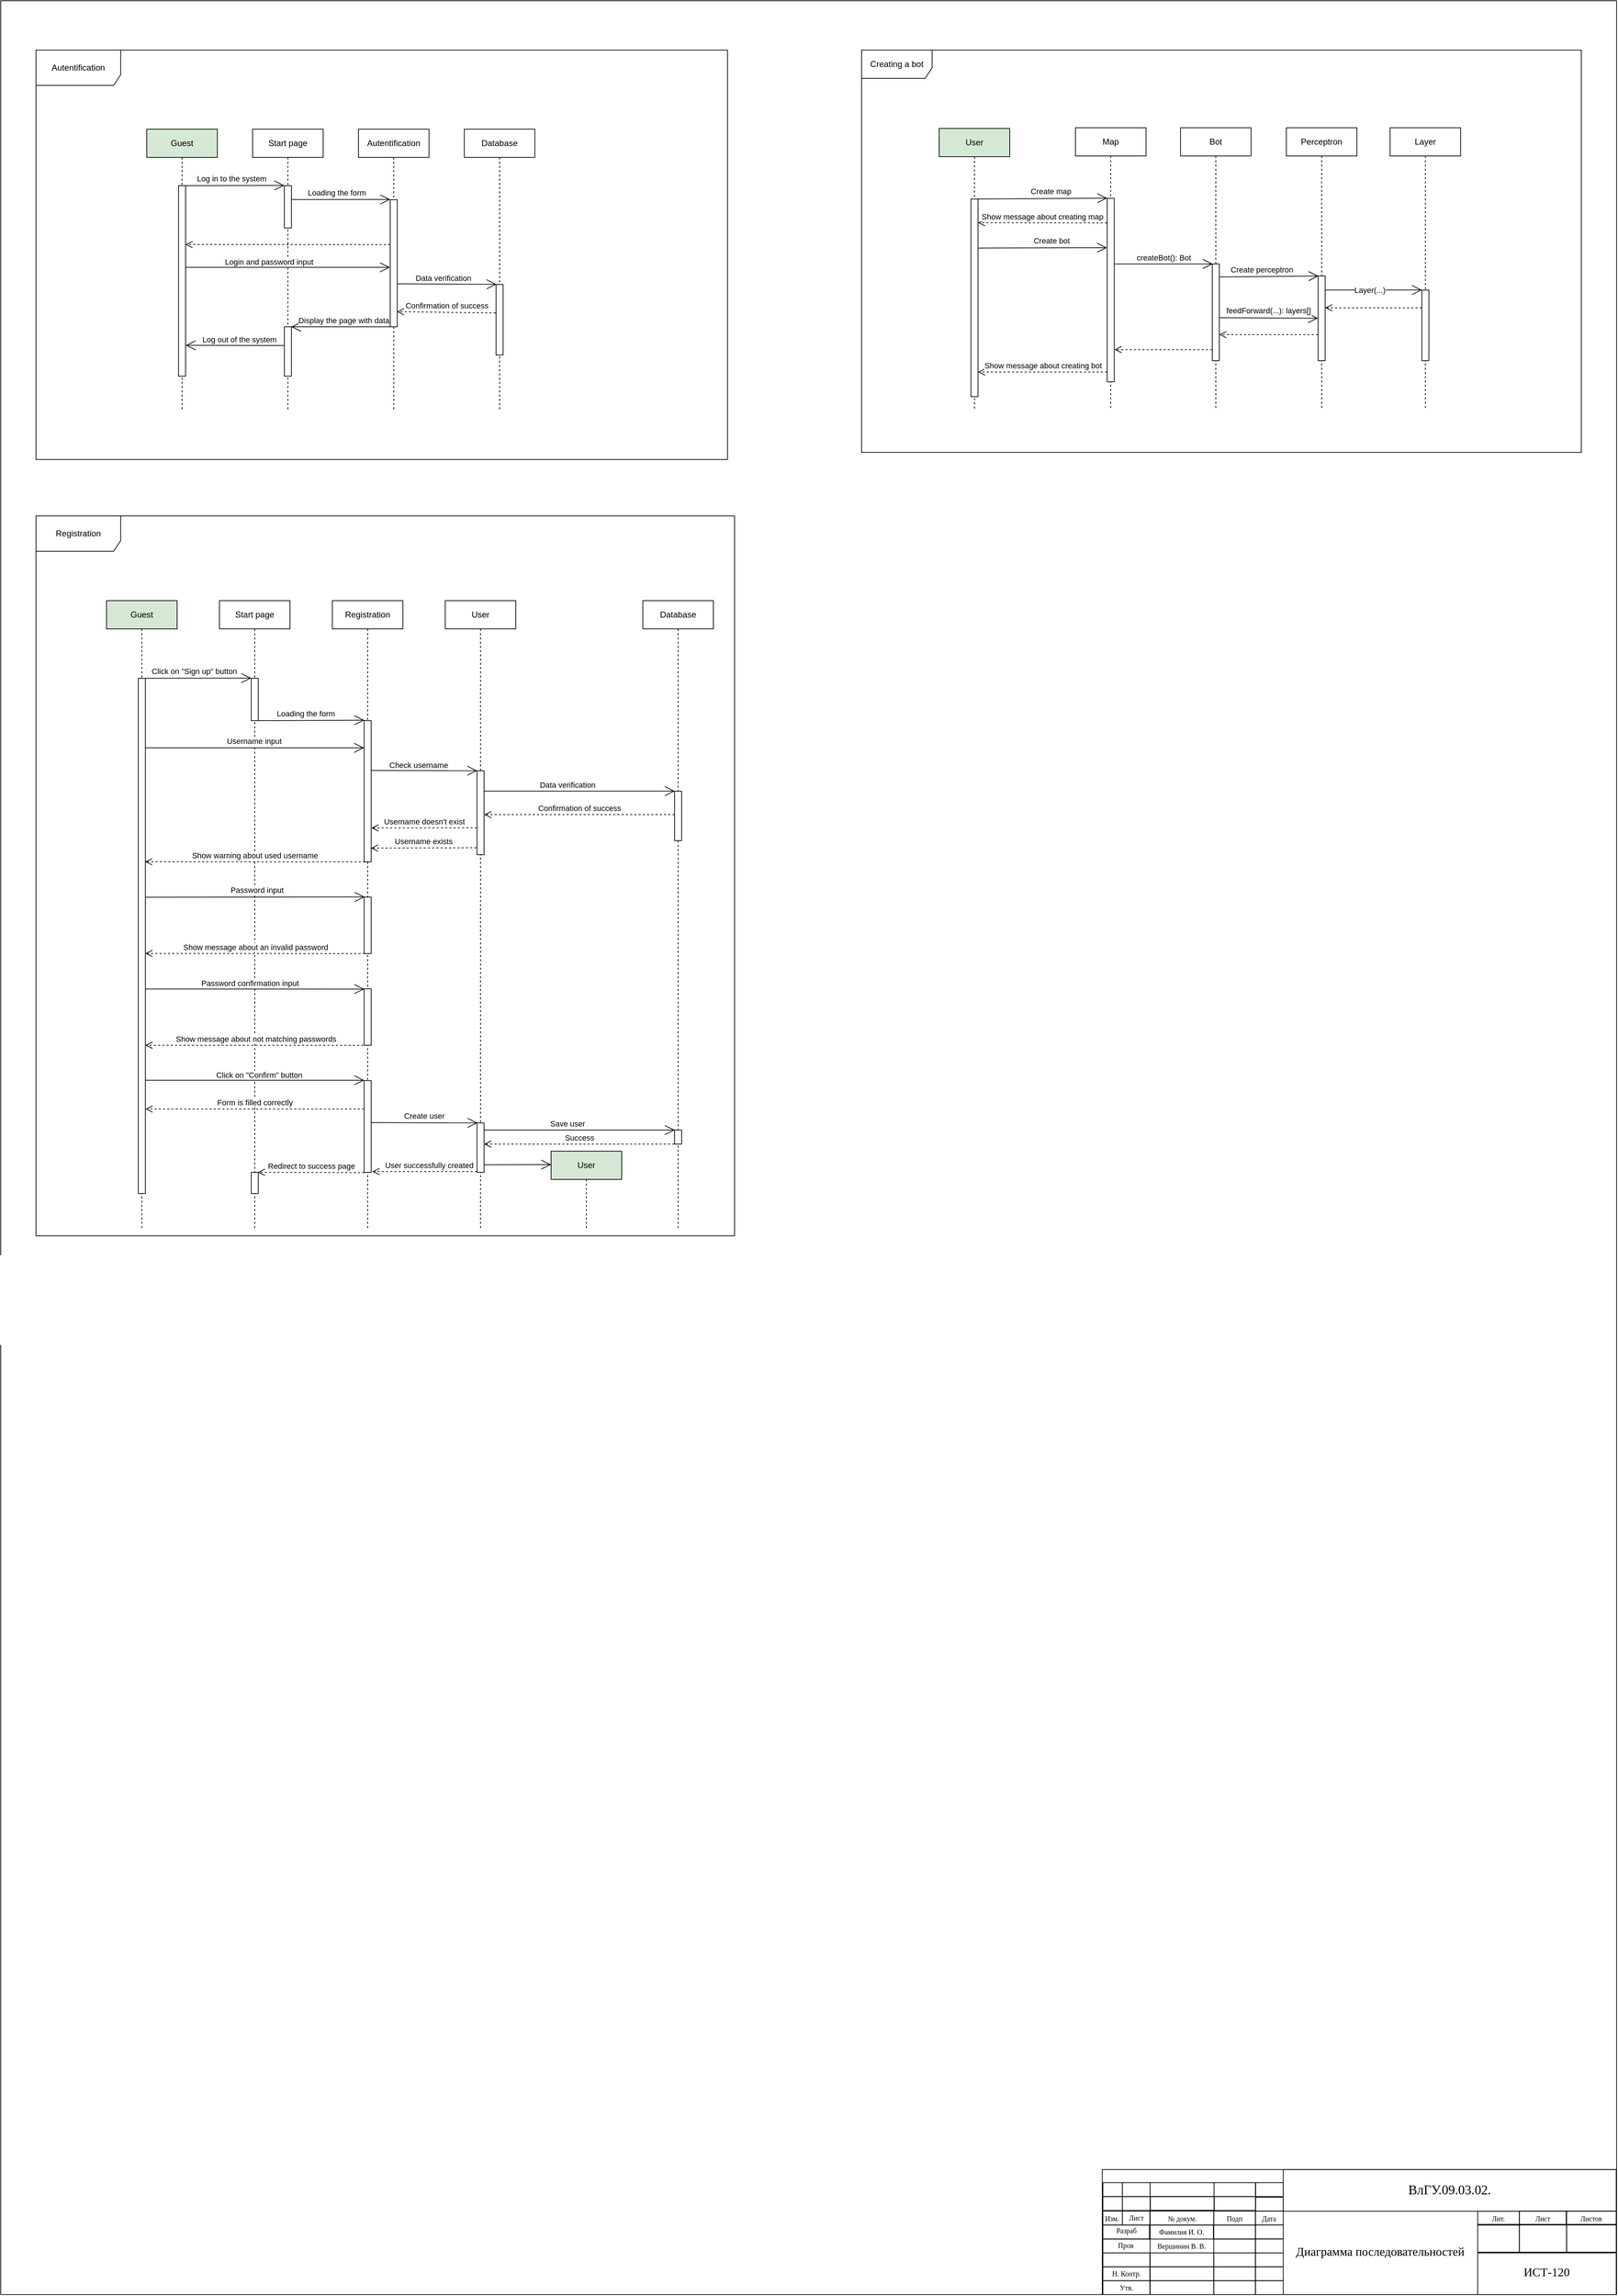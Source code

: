 <mxfile version="20.5.3" type="github">
  <diagram id="C5RBs43oDa-KdzZeNtuy" name="Page-1">
    <mxGraphModel dx="2267" dy="1231" grid="1" gridSize="10" guides="1" tooltips="1" connect="1" arrows="1" fold="1" page="1" pageScale="1" pageWidth="2339" pageHeight="3300" math="0" shadow="0">
      <root>
        <mxCell id="WIyWlLk6GJQsqaUBKTNV-0" />
        <mxCell id="WIyWlLk6GJQsqaUBKTNV-1" parent="WIyWlLk6GJQsqaUBKTNV-0" />
        <mxCell id="TKF7dKA5Q2aCV54tY_aQ-0" value="" style="group;movable=1;resizable=1;rotatable=1;deletable=1;editable=1;connectable=1;" parent="WIyWlLk6GJQsqaUBKTNV-1" vertex="1" connectable="0">
          <mxGeometry x="30" y="20" width="2290.006" height="3250.028" as="geometry" />
        </mxCell>
        <mxCell id="TKF7dKA5Q2aCV54tY_aQ-1" value="" style="rounded=0;whiteSpace=wrap;html=1;fillColor=none;movable=0;resizable=0;rotatable=0;deletable=0;editable=0;connectable=0;" parent="TKF7dKA5Q2aCV54tY_aQ-0" vertex="1">
          <mxGeometry width="2290" height="3250" as="geometry" />
        </mxCell>
        <mxCell id="TKF7dKA5Q2aCV54tY_aQ-2" value="" style="rounded=0;whiteSpace=wrap;html=1;fillColor=none;movable=0;resizable=0;rotatable=0;deletable=0;editable=0;connectable=0;" parent="TKF7dKA5Q2aCV54tY_aQ-0" vertex="1">
          <mxGeometry x="1561.11" y="3072.86" width="728.35" height="177.165" as="geometry" />
        </mxCell>
        <mxCell id="TKF7dKA5Q2aCV54tY_aQ-3" value="" style="rounded=0;whiteSpace=wrap;html=1;fillColor=none;movable=0;resizable=0;rotatable=0;deletable=0;editable=0;connectable=0;" parent="TKF7dKA5Q2aCV54tY_aQ-0" vertex="1">
          <mxGeometry x="1562.01" y="3111.16" width="27.559" height="19.685" as="geometry" />
        </mxCell>
        <mxCell id="TKF7dKA5Q2aCV54tY_aQ-4" value="" style="rounded=0;whiteSpace=wrap;html=1;fillColor=none;movable=0;resizable=0;rotatable=0;deletable=0;editable=0;connectable=0;" parent="TKF7dKA5Q2aCV54tY_aQ-0" vertex="1">
          <mxGeometry x="1562.0" y="3131.67" width="27.559" height="19.685" as="geometry" />
        </mxCell>
        <mxCell id="TKF7dKA5Q2aCV54tY_aQ-5" value="" style="rounded=0;whiteSpace=wrap;html=1;fillColor=none;movable=0;resizable=0;rotatable=0;deletable=0;editable=0;connectable=0;" parent="TKF7dKA5Q2aCV54tY_aQ-0" vertex="1">
          <mxGeometry x="1562.01" y="3091.47" width="27.559" height="19.685" as="geometry" />
        </mxCell>
        <mxCell id="TKF7dKA5Q2aCV54tY_aQ-6" value="" style="rounded=0;whiteSpace=wrap;html=1;fillColor=none;movable=0;resizable=0;rotatable=0;deletable=0;editable=0;connectable=0;" parent="TKF7dKA5Q2aCV54tY_aQ-0" vertex="1">
          <mxGeometry x="1589.57" y="3111.16" width="39.37" height="19.685" as="geometry" />
        </mxCell>
        <mxCell id="TKF7dKA5Q2aCV54tY_aQ-7" value="" style="rounded=0;whiteSpace=wrap;html=1;fillColor=none;movable=0;resizable=0;rotatable=0;deletable=0;editable=0;connectable=0;" parent="TKF7dKA5Q2aCV54tY_aQ-0" vertex="1">
          <mxGeometry x="1589.56" y="3131.67" width="39.37" height="19.685" as="geometry" />
        </mxCell>
        <mxCell id="TKF7dKA5Q2aCV54tY_aQ-8" value="" style="rounded=0;whiteSpace=wrap;html=1;fillColor=none;movable=0;resizable=0;rotatable=0;deletable=0;editable=0;connectable=0;" parent="TKF7dKA5Q2aCV54tY_aQ-0" vertex="1">
          <mxGeometry x="1589.57" y="3091.47" width="39.37" height="19.685" as="geometry" />
        </mxCell>
        <mxCell id="TKF7dKA5Q2aCV54tY_aQ-9" value="" style="rounded=0;whiteSpace=wrap;html=1;fillColor=none;movable=0;resizable=0;rotatable=0;deletable=0;editable=0;connectable=0;" parent="TKF7dKA5Q2aCV54tY_aQ-0" vertex="1">
          <mxGeometry x="1628.94" y="3111.16" width="90.551" height="19.685" as="geometry" />
        </mxCell>
        <mxCell id="TKF7dKA5Q2aCV54tY_aQ-10" value="" style="rounded=0;whiteSpace=wrap;html=1;fillColor=none;movable=0;resizable=0;rotatable=0;deletable=0;editable=0;connectable=0;" parent="TKF7dKA5Q2aCV54tY_aQ-0" vertex="1">
          <mxGeometry x="1629.28" y="3110.94" width="90.551" height="19.685" as="geometry" />
        </mxCell>
        <mxCell id="TKF7dKA5Q2aCV54tY_aQ-11" value="" style="rounded=0;whiteSpace=wrap;html=1;fillColor=none;movable=0;resizable=0;rotatable=0;deletable=0;editable=0;connectable=0;" parent="TKF7dKA5Q2aCV54tY_aQ-0" vertex="1">
          <mxGeometry x="1628.94" y="3091.47" width="90.551" height="19.685" as="geometry" />
        </mxCell>
        <mxCell id="TKF7dKA5Q2aCV54tY_aQ-12" value="" style="rounded=0;whiteSpace=wrap;html=1;fillColor=none;movable=0;resizable=0;rotatable=0;deletable=0;editable=0;connectable=0;" parent="TKF7dKA5Q2aCV54tY_aQ-0" vertex="1">
          <mxGeometry x="1719.49" y="3111.16" width="59.055" height="19.685" as="geometry" />
        </mxCell>
        <mxCell id="TKF7dKA5Q2aCV54tY_aQ-13" value="" style="rounded=0;whiteSpace=wrap;html=1;fillColor=none;movable=0;resizable=0;rotatable=0;deletable=0;editable=0;connectable=0;" parent="TKF7dKA5Q2aCV54tY_aQ-0" vertex="1">
          <mxGeometry x="1719.14" y="3131.67" width="59.055" height="19.685" as="geometry" />
        </mxCell>
        <mxCell id="TKF7dKA5Q2aCV54tY_aQ-14" value="" style="rounded=0;whiteSpace=wrap;html=1;fillColor=none;movable=0;resizable=0;rotatable=0;deletable=0;editable=0;connectable=0;" parent="TKF7dKA5Q2aCV54tY_aQ-0" vertex="1">
          <mxGeometry x="1719.49" y="3091.47" width="59.055" height="19.685" as="geometry" />
        </mxCell>
        <mxCell id="TKF7dKA5Q2aCV54tY_aQ-15" value="" style="rounded=0;whiteSpace=wrap;html=1;fillColor=none;movable=0;resizable=0;rotatable=0;deletable=0;editable=0;connectable=0;" parent="TKF7dKA5Q2aCV54tY_aQ-0" vertex="1">
          <mxGeometry x="1778.21" y="3112" width="39.37" height="19.685" as="geometry" />
        </mxCell>
        <mxCell id="TKF7dKA5Q2aCV54tY_aQ-16" value="" style="rounded=0;whiteSpace=wrap;html=1;fillColor=none;movable=0;resizable=0;rotatable=0;deletable=0;editable=0;connectable=0;" parent="TKF7dKA5Q2aCV54tY_aQ-0" vertex="1">
          <mxGeometry x="1778.2" y="3131.67" width="39.37" height="19.685" as="geometry" />
        </mxCell>
        <mxCell id="TKF7dKA5Q2aCV54tY_aQ-17" value="" style="rounded=0;whiteSpace=wrap;html=1;fillColor=none;movable=0;resizable=0;rotatable=0;deletable=0;editable=0;connectable=0;" parent="TKF7dKA5Q2aCV54tY_aQ-0" vertex="1">
          <mxGeometry x="1778.19" y="3091.47" width="39.37" height="19.685" as="geometry" />
        </mxCell>
        <mxCell id="TKF7dKA5Q2aCV54tY_aQ-18" value="" style="rounded=0;whiteSpace=wrap;html=1;fillColor=none;movable=0;resizable=0;rotatable=0;deletable=0;editable=0;connectable=0;" parent="TKF7dKA5Q2aCV54tY_aQ-0" vertex="1">
          <mxGeometry x="1817.56" y="3072.86" width="472.43" height="59.055" as="geometry" />
        </mxCell>
        <mxCell id="TKF7dKA5Q2aCV54tY_aQ-19" value="Изм." style="text;html=1;strokeColor=none;fillColor=none;align=center;verticalAlign=middle;whiteSpace=wrap;rounded=0;fontFamily=Times New Roman;fontSize=10;movable=0;resizable=0;rotatable=0;deletable=0;editable=0;connectable=0;" parent="TKF7dKA5Q2aCV54tY_aQ-0" vertex="1">
          <mxGeometry x="1561.11" y="3131.66" width="27.559" height="19.685" as="geometry" />
        </mxCell>
        <mxCell id="TKF7dKA5Q2aCV54tY_aQ-20" value="Лист" style="text;html=1;strokeColor=none;fillColor=none;align=center;verticalAlign=middle;whiteSpace=wrap;rounded=0;fontFamily=Times New Roman;fontSize=10;movable=0;resizable=0;rotatable=0;deletable=0;editable=0;connectable=0;" parent="TKF7dKA5Q2aCV54tY_aQ-0" vertex="1">
          <mxGeometry x="1589.91" y="3130.85" width="39.37" height="19.685" as="geometry" />
        </mxCell>
        <mxCell id="TKF7dKA5Q2aCV54tY_aQ-21" value="№ докум." style="text;html=1;strokeColor=none;fillColor=none;align=center;verticalAlign=middle;whiteSpace=wrap;rounded=0;fontFamily=Times New Roman;fontSize=10;movable=0;resizable=0;rotatable=0;deletable=0;editable=0;connectable=0;" parent="TKF7dKA5Q2aCV54tY_aQ-0" vertex="1">
          <mxGeometry x="1629.28" y="3131.66" width="90.551" height="19.68" as="geometry" />
        </mxCell>
        <mxCell id="TKF7dKA5Q2aCV54tY_aQ-22" value="Подп" style="text;html=1;strokeColor=none;fillColor=none;align=center;verticalAlign=middle;whiteSpace=wrap;rounded=0;fontFamily=Times New Roman;fontSize=10;movable=0;resizable=0;rotatable=0;deletable=0;editable=0;connectable=0;" parent="TKF7dKA5Q2aCV54tY_aQ-0" vertex="1">
          <mxGeometry x="1718.59" y="3131.93" width="59.055" height="19.68" as="geometry" />
        </mxCell>
        <mxCell id="TKF7dKA5Q2aCV54tY_aQ-23" value="Дата" style="text;html=1;strokeColor=none;fillColor=none;align=center;verticalAlign=middle;whiteSpace=wrap;rounded=0;fontFamily=Times New Roman;fontSize=10;movable=0;resizable=0;rotatable=0;deletable=0;editable=0;connectable=0;" parent="TKF7dKA5Q2aCV54tY_aQ-0" vertex="1">
          <mxGeometry x="1778.19" y="3131.93" width="39.37" height="19.685" as="geometry" />
        </mxCell>
        <mxCell id="TKF7dKA5Q2aCV54tY_aQ-24" value="" style="rounded=0;whiteSpace=wrap;html=1;fillColor=none;movable=0;resizable=0;rotatable=0;deletable=0;editable=0;connectable=0;" parent="TKF7dKA5Q2aCV54tY_aQ-0" vertex="1">
          <mxGeometry x="1562" y="3151.6" width="66.929" height="19.68" as="geometry" />
        </mxCell>
        <mxCell id="TKF7dKA5Q2aCV54tY_aQ-25" value="" style="rounded=0;whiteSpace=wrap;html=1;fillColor=none;movable=0;resizable=0;rotatable=0;deletable=0;editable=0;connectable=0;" parent="TKF7dKA5Q2aCV54tY_aQ-0" vertex="1">
          <mxGeometry x="1562" y="3171.28" width="66.929" height="19.68" as="geometry" />
        </mxCell>
        <mxCell id="TKF7dKA5Q2aCV54tY_aQ-26" value="" style="rounded=0;whiteSpace=wrap;html=1;fillColor=none;movable=0;resizable=0;rotatable=0;deletable=0;editable=0;connectable=0;" parent="TKF7dKA5Q2aCV54tY_aQ-0" vertex="1">
          <mxGeometry x="1562" y="3190.96" width="66.929" height="19.68" as="geometry" />
        </mxCell>
        <mxCell id="TKF7dKA5Q2aCV54tY_aQ-27" value="" style="rounded=0;whiteSpace=wrap;html=1;fillColor=none;movable=0;resizable=0;rotatable=0;deletable=0;editable=0;connectable=0;" parent="TKF7dKA5Q2aCV54tY_aQ-0" vertex="1">
          <mxGeometry x="1562" y="3210.64" width="66.929" height="19.68" as="geometry" />
        </mxCell>
        <mxCell id="TKF7dKA5Q2aCV54tY_aQ-28" value="" style="rounded=0;whiteSpace=wrap;html=1;fillColor=none;movable=0;resizable=0;rotatable=0;deletable=0;editable=0;connectable=0;" parent="TKF7dKA5Q2aCV54tY_aQ-0" vertex="1">
          <mxGeometry x="1562" y="3230.32" width="66.929" height="19.68" as="geometry" />
        </mxCell>
        <mxCell id="TKF7dKA5Q2aCV54tY_aQ-29" value="" style="rounded=0;whiteSpace=wrap;html=1;fillColor=none;movable=0;resizable=0;rotatable=0;deletable=0;editable=0;connectable=0;" parent="TKF7dKA5Q2aCV54tY_aQ-0" vertex="1">
          <mxGeometry x="1628.6" y="3131.67" width="90.551" height="19.68" as="geometry" />
        </mxCell>
        <mxCell id="TKF7dKA5Q2aCV54tY_aQ-30" value="" style="rounded=0;whiteSpace=wrap;html=1;fillColor=none;movable=0;resizable=0;rotatable=0;deletable=0;editable=0;connectable=0;" parent="TKF7dKA5Q2aCV54tY_aQ-0" vertex="1">
          <mxGeometry x="1628.59" y="3190.96" width="90.551" height="19.68" as="geometry" />
        </mxCell>
        <mxCell id="TKF7dKA5Q2aCV54tY_aQ-31" value="" style="rounded=0;whiteSpace=wrap;html=1;fillColor=none;movable=0;resizable=0;rotatable=0;deletable=0;editable=0;connectable=0;" parent="TKF7dKA5Q2aCV54tY_aQ-0" vertex="1">
          <mxGeometry x="1628.59" y="3210.64" width="90.551" height="19.68" as="geometry" />
        </mxCell>
        <mxCell id="TKF7dKA5Q2aCV54tY_aQ-32" value="" style="rounded=0;whiteSpace=wrap;html=1;fillColor=none;movable=0;resizable=0;rotatable=0;deletable=0;editable=0;connectable=0;" parent="TKF7dKA5Q2aCV54tY_aQ-0" vertex="1">
          <mxGeometry x="1628.59" y="3230.32" width="90.551" height="19.68" as="geometry" />
        </mxCell>
        <mxCell id="TKF7dKA5Q2aCV54tY_aQ-33" value="" style="rounded=0;whiteSpace=wrap;html=1;fillColor=none;movable=0;resizable=0;rotatable=0;deletable=0;editable=0;connectable=0;" parent="TKF7dKA5Q2aCV54tY_aQ-0" vertex="1">
          <mxGeometry x="1719.15" y="3151.61" width="59.055" height="19.68" as="geometry" />
        </mxCell>
        <mxCell id="TKF7dKA5Q2aCV54tY_aQ-34" value="" style="rounded=0;whiteSpace=wrap;html=1;fillColor=none;movable=0;resizable=0;rotatable=0;deletable=0;editable=0;connectable=0;" parent="TKF7dKA5Q2aCV54tY_aQ-0" vertex="1">
          <mxGeometry x="1719.14" y="3171.28" width="59.055" height="19.68" as="geometry" />
        </mxCell>
        <mxCell id="TKF7dKA5Q2aCV54tY_aQ-35" value="" style="rounded=0;whiteSpace=wrap;html=1;fillColor=none;movable=0;resizable=0;rotatable=0;deletable=0;editable=0;connectable=0;" parent="TKF7dKA5Q2aCV54tY_aQ-0" vertex="1">
          <mxGeometry x="1719.14" y="3190.96" width="59.055" height="19.68" as="geometry" />
        </mxCell>
        <mxCell id="TKF7dKA5Q2aCV54tY_aQ-36" value="" style="rounded=0;whiteSpace=wrap;html=1;fillColor=none;movable=0;resizable=0;rotatable=0;deletable=0;editable=0;connectable=0;" parent="TKF7dKA5Q2aCV54tY_aQ-0" vertex="1">
          <mxGeometry x="1719.14" y="3210.64" width="59.055" height="19.68" as="geometry" />
        </mxCell>
        <mxCell id="TKF7dKA5Q2aCV54tY_aQ-37" value="" style="rounded=0;whiteSpace=wrap;html=1;fillColor=none;movable=0;resizable=0;rotatable=0;deletable=0;editable=0;connectable=0;" parent="TKF7dKA5Q2aCV54tY_aQ-0" vertex="1">
          <mxGeometry x="1719.14" y="3230.32" width="59.055" height="19.68" as="geometry" />
        </mxCell>
        <mxCell id="TKF7dKA5Q2aCV54tY_aQ-38" value="" style="rounded=0;whiteSpace=wrap;html=1;fillColor=none;movable=0;resizable=0;rotatable=0;deletable=0;editable=0;connectable=0;" parent="TKF7dKA5Q2aCV54tY_aQ-0" vertex="1">
          <mxGeometry x="1778.19" y="3151.35" width="39.37" height="19.68" as="geometry" />
        </mxCell>
        <mxCell id="TKF7dKA5Q2aCV54tY_aQ-39" value="" style="rounded=0;whiteSpace=wrap;html=1;fillColor=none;movable=0;resizable=0;rotatable=0;deletable=0;editable=0;connectable=0;" parent="TKF7dKA5Q2aCV54tY_aQ-0" vertex="1">
          <mxGeometry x="1778.2" y="3171.28" width="39.37" height="19.68" as="geometry" />
        </mxCell>
        <mxCell id="TKF7dKA5Q2aCV54tY_aQ-40" value="" style="rounded=0;whiteSpace=wrap;html=1;fillColor=none;movable=0;resizable=0;rotatable=0;deletable=0;editable=0;connectable=0;" parent="TKF7dKA5Q2aCV54tY_aQ-0" vertex="1">
          <mxGeometry x="1778.2" y="3190.96" width="39.37" height="19.68" as="geometry" />
        </mxCell>
        <mxCell id="TKF7dKA5Q2aCV54tY_aQ-41" value="" style="rounded=0;whiteSpace=wrap;html=1;fillColor=none;movable=0;resizable=0;rotatable=0;deletable=0;editable=0;connectable=0;" parent="TKF7dKA5Q2aCV54tY_aQ-0" vertex="1">
          <mxGeometry x="1778.2" y="3210.64" width="39.37" height="19.68" as="geometry" />
        </mxCell>
        <mxCell id="TKF7dKA5Q2aCV54tY_aQ-42" value="" style="rounded=0;whiteSpace=wrap;html=1;fillColor=none;movable=0;resizable=0;rotatable=0;deletable=0;editable=0;connectable=0;" parent="TKF7dKA5Q2aCV54tY_aQ-0" vertex="1">
          <mxGeometry x="1778.2" y="3230.32" width="39.37" height="19.68" as="geometry" />
        </mxCell>
        <mxCell id="TKF7dKA5Q2aCV54tY_aQ-43" value="" style="rounded=0;whiteSpace=wrap;html=1;fontFamily=Times New Roman;fontSize=10;fillColor=none;movable=0;resizable=0;rotatable=0;deletable=0;editable=0;connectable=0;" parent="TKF7dKA5Q2aCV54tY_aQ-0" vertex="1">
          <mxGeometry x="2218.59" y="3131.68" width="70.866" height="19.685" as="geometry" />
        </mxCell>
        <mxCell id="TKF7dKA5Q2aCV54tY_aQ-44" value="" style="rounded=0;whiteSpace=wrap;html=1;fontFamily=Times New Roman;fontSize=10;fillColor=none;movable=0;resizable=0;rotatable=0;deletable=0;editable=0;connectable=0;" parent="TKF7dKA5Q2aCV54tY_aQ-0" vertex="1">
          <mxGeometry x="2219.14" y="3150.53" width="70.866" height="39.37" as="geometry" />
        </mxCell>
        <mxCell id="TKF7dKA5Q2aCV54tY_aQ-45" value="" style="rounded=0;whiteSpace=wrap;html=1;fontFamily=Times New Roman;fontSize=10;fillColor=none;movable=0;resizable=0;rotatable=0;deletable=0;editable=0;connectable=0;" parent="TKF7dKA5Q2aCV54tY_aQ-0" vertex="1">
          <mxGeometry x="2152.23" y="3131.68" width="66.929" height="19.685" as="geometry" />
        </mxCell>
        <mxCell id="TKF7dKA5Q2aCV54tY_aQ-46" value="" style="rounded=0;whiteSpace=wrap;html=1;fontFamily=Times New Roman;fontSize=10;fillColor=none;movable=0;resizable=0;rotatable=0;deletable=0;editable=0;connectable=0;" parent="TKF7dKA5Q2aCV54tY_aQ-0" vertex="1">
          <mxGeometry x="2152.21" y="3150.53" width="66.929" height="39.37" as="geometry" />
        </mxCell>
        <mxCell id="TKF7dKA5Q2aCV54tY_aQ-47" value="" style="rounded=0;whiteSpace=wrap;html=1;fontFamily=Times New Roman;fontSize=10;fillColor=none;movable=0;resizable=0;rotatable=0;deletable=0;editable=0;connectable=0;" parent="TKF7dKA5Q2aCV54tY_aQ-0" vertex="1">
          <mxGeometry x="2093.18" y="3131.92" width="59.055" height="19.685" as="geometry" />
        </mxCell>
        <mxCell id="TKF7dKA5Q2aCV54tY_aQ-48" value="" style="rounded=0;whiteSpace=wrap;html=1;fontFamily=Times New Roman;fontSize=10;fillColor=none;movable=0;resizable=0;rotatable=0;deletable=0;editable=0;connectable=0;" parent="TKF7dKA5Q2aCV54tY_aQ-0" vertex="1">
          <mxGeometry x="2093.16" y="3150.53" width="59.05" height="39.37" as="geometry" />
        </mxCell>
        <mxCell id="TKF7dKA5Q2aCV54tY_aQ-49" value="" style="rounded=0;whiteSpace=wrap;html=1;fontFamily=Times New Roman;fontSize=10;fillColor=none;movable=0;resizable=0;rotatable=0;deletable=0;editable=0;connectable=0;" parent="TKF7dKA5Q2aCV54tY_aQ-0" vertex="1">
          <mxGeometry x="2093.14" y="3190.97" width="196.85" height="59.055" as="geometry" />
        </mxCell>
        <mxCell id="TKF7dKA5Q2aCV54tY_aQ-50" value="Разраб" style="text;html=1;strokeColor=none;fillColor=none;align=center;verticalAlign=middle;whiteSpace=wrap;rounded=0;fontFamily=Times New Roman;fontSize=10;movable=0;resizable=0;rotatable=0;deletable=0;editable=0;connectable=0;" parent="TKF7dKA5Q2aCV54tY_aQ-0" vertex="1">
          <mxGeometry x="1562.35" y="3149.47" width="66.929" height="19.68" as="geometry" />
        </mxCell>
        <mxCell id="TKF7dKA5Q2aCV54tY_aQ-51" value="Пров" style="text;html=1;strokeColor=none;fillColor=none;align=center;verticalAlign=middle;whiteSpace=wrap;rounded=0;fontFamily=Times New Roman;fontSize=10;movable=0;resizable=0;rotatable=0;deletable=0;editable=0;connectable=0;" parent="TKF7dKA5Q2aCV54tY_aQ-0" vertex="1">
          <mxGeometry x="1561.107" y="3170.217" width="66.929" height="19.68" as="geometry" />
        </mxCell>
        <mxCell id="TKF7dKA5Q2aCV54tY_aQ-52" value="Н. Контр." style="text;html=1;strokeColor=none;fillColor=none;align=center;verticalAlign=middle;whiteSpace=wrap;rounded=0;fontFamily=Times New Roman;fontSize=10;movable=0;resizable=0;rotatable=0;deletable=0;editable=0;connectable=0;" parent="TKF7dKA5Q2aCV54tY_aQ-0" vertex="1">
          <mxGeometry x="1562.001" y="3210.641" width="66.929" height="19.68" as="geometry" />
        </mxCell>
        <mxCell id="TKF7dKA5Q2aCV54tY_aQ-53" value="Утв." style="text;html=1;strokeColor=none;fillColor=none;align=center;verticalAlign=middle;whiteSpace=wrap;rounded=0;fontFamily=Times New Roman;fontSize=10;movable=0;resizable=0;rotatable=0;deletable=0;editable=0;connectable=0;" parent="TKF7dKA5Q2aCV54tY_aQ-0" vertex="1">
          <mxGeometry x="1562.008" y="3230.348" width="66.929" height="19.68" as="geometry" />
        </mxCell>
        <mxCell id="TKF7dKA5Q2aCV54tY_aQ-54" value="Лит." style="text;html=1;strokeColor=none;fillColor=none;align=center;verticalAlign=middle;whiteSpace=wrap;rounded=0;fontFamily=Times New Roman;fontSize=10;movable=0;resizable=0;rotatable=0;deletable=0;editable=0;connectable=0;" parent="TKF7dKA5Q2aCV54tY_aQ-0" vertex="1">
          <mxGeometry x="2093.18" y="3131.93" width="59.055" height="19.68" as="geometry" />
        </mxCell>
        <mxCell id="TKF7dKA5Q2aCV54tY_aQ-55" value="Лист" style="text;html=1;strokeColor=none;fillColor=none;align=center;verticalAlign=middle;whiteSpace=wrap;rounded=0;fontFamily=Times New Roman;fontSize=10;movable=0;resizable=0;rotatable=0;deletable=0;editable=0;connectable=0;" parent="TKF7dKA5Q2aCV54tY_aQ-0" vertex="1">
          <mxGeometry x="2152.232" y="3131.682" width="66.929" height="19.68" as="geometry" />
        </mxCell>
        <mxCell id="TKF7dKA5Q2aCV54tY_aQ-56" value="Листов" style="text;html=1;strokeColor=none;fillColor=none;align=center;verticalAlign=middle;whiteSpace=wrap;rounded=0;fontFamily=Times New Roman;fontSize=10;movable=0;resizable=0;rotatable=0;deletable=0;editable=0;connectable=0;" parent="TKF7dKA5Q2aCV54tY_aQ-0" vertex="1">
          <mxGeometry x="2219.16" y="3131.68" width="69.75" height="19.68" as="geometry" />
        </mxCell>
        <mxCell id="TKF7dKA5Q2aCV54tY_aQ-57" value="" style="rounded=0;whiteSpace=wrap;html=1;fillColor=none;movable=0;resizable=0;rotatable=0;deletable=0;editable=0;connectable=0;" parent="TKF7dKA5Q2aCV54tY_aQ-0" vertex="1">
          <mxGeometry x="1628.04" y="3151.61" width="90.551" height="19.685" as="geometry" />
        </mxCell>
        <mxCell id="TKF7dKA5Q2aCV54tY_aQ-58" value="Вершинин В. В." style="text;html=1;strokeColor=none;fillColor=none;align=center;verticalAlign=middle;whiteSpace=wrap;rounded=0;fontFamily=Times New Roman;fontSize=10;movable=0;resizable=0;rotatable=0;deletable=0;editable=0;connectable=0;" parent="TKF7dKA5Q2aCV54tY_aQ-0" vertex="1">
          <mxGeometry x="1629.28" y="3171.03" width="88.74" height="19.68" as="geometry" />
        </mxCell>
        <mxCell id="TKF7dKA5Q2aCV54tY_aQ-59" value="Фамилия И. О." style="text;html=1;strokeColor=none;fillColor=none;align=center;verticalAlign=middle;whiteSpace=wrap;rounded=0;fontFamily=Times New Roman;fontSize=10;movable=0;resizable=0;rotatable=0;deletable=0;editable=0;connectable=0;" parent="TKF7dKA5Q2aCV54tY_aQ-0" vertex="1">
          <mxGeometry x="1628.597" y="3151.337" width="88.74" height="19.68" as="geometry" />
        </mxCell>
        <mxCell id="TKF7dKA5Q2aCV54tY_aQ-60" value="&lt;span style=&quot;font-size: 14.0pt ; line-height: 150% ; font-family: &amp;quot;times new roman&amp;quot; , serif&quot;&gt;ВлГУ.09.03.02.&lt;/span&gt;" style="text;html=1;strokeColor=none;fillColor=none;align=center;verticalAlign=middle;whiteSpace=wrap;rounded=0;fontFamily=Times New Roman;fontSize=10;movable=0;resizable=0;rotatable=0;deletable=0;editable=0;connectable=0;" parent="TKF7dKA5Q2aCV54tY_aQ-0" vertex="1">
          <mxGeometry x="1817.56" y="3072.86" width="471.33" height="56.74" as="geometry" />
        </mxCell>
        <mxCell id="TKF7dKA5Q2aCV54tY_aQ-61" value="&lt;font style=&quot;font-size: 17px;&quot;&gt;ИСТ-120&lt;/font&gt;" style="text;html=1;strokeColor=none;fillColor=none;align=center;verticalAlign=middle;whiteSpace=wrap;rounded=0;fontFamily=Times New Roman;fontSize=10;movable=0;resizable=0;rotatable=0;deletable=0;editable=0;connectable=0;" parent="TKF7dKA5Q2aCV54tY_aQ-0" vertex="1">
          <mxGeometry x="2093.18" y="3189.9" width="195.71" height="57.81" as="geometry" />
        </mxCell>
        <mxCell id="TKF7dKA5Q2aCV54tY_aQ-62" value="&lt;font style=&quot;font-size: 17px&quot;&gt;Диаграмма последовательностей&lt;br&gt;&lt;/font&gt;" style="text;html=1;strokeColor=none;fillColor=none;align=center;verticalAlign=middle;whiteSpace=wrap;rounded=0;fontFamily=Times New Roman;fontSize=10;movable=0;resizable=0;rotatable=0;deletable=0;editable=0;connectable=0;" parent="TKF7dKA5Q2aCV54tY_aQ-0" vertex="1">
          <mxGeometry x="1817.58" y="3131.93" width="274.46" height="116.09" as="geometry" />
        </mxCell>
        <mxCell id="MY5WHlQzB3We_lp6xytC-0" value="Creating a bot" style="shape=umlFrame;whiteSpace=wrap;html=1;strokeColor=#000000;movable=1;resizable=1;rotatable=1;deletable=1;editable=1;connectable=1;width=100;height=40;" parent="TKF7dKA5Q2aCV54tY_aQ-0" vertex="1">
          <mxGeometry x="1220" y="70" width="1020" height="570" as="geometry" />
        </mxCell>
        <mxCell id="MY5WHlQzB3We_lp6xytC-1" value="User" style="shape=umlLifeline;perimeter=lifelinePerimeter;whiteSpace=wrap;html=1;container=1;collapsible=0;recursiveResize=0;outlineConnect=0;fillColor=#d5e8d4;strokeColor=#000000;" parent="TKF7dKA5Q2aCV54tY_aQ-0" vertex="1">
          <mxGeometry x="1330" y="181" width="100" height="400" as="geometry" />
        </mxCell>
        <mxCell id="MY5WHlQzB3We_lp6xytC-2" value="" style="html=1;points=[];perimeter=orthogonalPerimeter;strokeColor=#000000;" parent="MY5WHlQzB3We_lp6xytC-1" vertex="1">
          <mxGeometry x="45" y="100" width="10" height="280" as="geometry" />
        </mxCell>
        <mxCell id="MY5WHlQzB3We_lp6xytC-24" value="Bot" style="shape=umlLifeline;perimeter=lifelinePerimeter;whiteSpace=wrap;html=1;container=1;collapsible=0;recursiveResize=0;outlineConnect=0;strokeColor=#000000;" parent="TKF7dKA5Q2aCV54tY_aQ-0" vertex="1">
          <mxGeometry x="1672" y="180" width="100" height="400" as="geometry" />
        </mxCell>
        <mxCell id="MY5WHlQzB3We_lp6xytC-27" value="" style="html=1;points=[];perimeter=orthogonalPerimeter;" parent="MY5WHlQzB3We_lp6xytC-24" vertex="1">
          <mxGeometry x="45" y="193" width="10" height="137" as="geometry" />
        </mxCell>
        <mxCell id="MY5WHlQzB3We_lp6xytC-25" value="Map" style="shape=umlLifeline;perimeter=lifelinePerimeter;whiteSpace=wrap;html=1;container=1;collapsible=0;recursiveResize=0;outlineConnect=0;" parent="TKF7dKA5Q2aCV54tY_aQ-0" vertex="1">
          <mxGeometry x="1523.11" y="180" width="100" height="400" as="geometry" />
        </mxCell>
        <mxCell id="MY5WHlQzB3We_lp6xytC-26" value="" style="html=1;points=[];perimeter=orthogonalPerimeter;" parent="MY5WHlQzB3We_lp6xytC-25" vertex="1">
          <mxGeometry x="44.99" y="100" width="10" height="260" as="geometry" />
        </mxCell>
        <mxCell id="MY5WHlQzB3We_lp6xytC-28" value="" style="endArrow=open;endFill=1;endSize=12;html=1;rounded=0;exitX=0.908;exitY=0;exitDx=0;exitDy=0;exitPerimeter=0;entryX=0.003;entryY=-0.001;entryDx=0;entryDy=0;entryPerimeter=0;" parent="TKF7dKA5Q2aCV54tY_aQ-0" source="MY5WHlQzB3We_lp6xytC-2" target="MY5WHlQzB3We_lp6xytC-26" edge="1">
          <mxGeometry width="160" relative="1" as="geometry">
            <mxPoint x="1365.26" y="299" as="sourcePoint" />
            <mxPoint x="1505.66" y="298.9" as="targetPoint" />
          </mxGeometry>
        </mxCell>
        <mxCell id="MY5WHlQzB3We_lp6xytC-29" value="Create map" style="edgeLabel;html=1;align=center;verticalAlign=middle;resizable=0;points=[];" parent="MY5WHlQzB3We_lp6xytC-28" vertex="1" connectable="0">
          <mxGeometry x="0.207" relative="1" as="geometry">
            <mxPoint x="-7" y="-10" as="offset" />
          </mxGeometry>
        </mxCell>
        <mxCell id="MY5WHlQzB3We_lp6xytC-30" value="createBot(): Bot" style="html=1;verticalAlign=bottom;endArrow=open;endSize=12;rounded=0;entryX=0.074;entryY=0;entryDx=0;entryDy=0;entryPerimeter=0;" parent="TKF7dKA5Q2aCV54tY_aQ-0" source="MY5WHlQzB3We_lp6xytC-26" target="MY5WHlQzB3We_lp6xytC-27" edge="1">
          <mxGeometry relative="1" as="geometry">
            <mxPoint x="1579" y="373" as="sourcePoint" />
            <mxPoint x="1662" y="349" as="targetPoint" />
          </mxGeometry>
        </mxCell>
        <mxCell id="MY5WHlQzB3We_lp6xytC-31" value="Perceptron" style="shape=umlLifeline;perimeter=lifelinePerimeter;whiteSpace=wrap;html=1;container=1;collapsible=0;recursiveResize=0;outlineConnect=0;strokeColor=#000000;" parent="TKF7dKA5Q2aCV54tY_aQ-0" vertex="1">
          <mxGeometry x="1822" y="180" width="100" height="400" as="geometry" />
        </mxCell>
        <mxCell id="MY5WHlQzB3We_lp6xytC-32" value="" style="html=1;points=[];perimeter=orthogonalPerimeter;strokeColor=#000000;" parent="MY5WHlQzB3We_lp6xytC-31" vertex="1">
          <mxGeometry x="45" y="210" width="10" height="120" as="geometry" />
        </mxCell>
        <mxCell id="MY5WHlQzB3We_lp6xytC-33" value="" style="endArrow=open;endFill=1;endSize=12;html=1;rounded=0;entryX=0.062;entryY=0.001;entryDx=0;entryDy=0;entryPerimeter=0;exitX=0.97;exitY=0.134;exitDx=0;exitDy=0;exitPerimeter=0;" parent="TKF7dKA5Q2aCV54tY_aQ-0" source="MY5WHlQzB3We_lp6xytC-27" target="MY5WHlQzB3We_lp6xytC-32" edge="1">
          <mxGeometry width="160" relative="1" as="geometry">
            <mxPoint x="1840" y="390" as="sourcePoint" />
            <mxPoint x="1655.84" y="378.91" as="targetPoint" />
          </mxGeometry>
        </mxCell>
        <mxCell id="MY5WHlQzB3We_lp6xytC-35" value="Create perceptron" style="edgeLabel;html=1;align=center;verticalAlign=middle;resizable=0;points=[];" parent="MY5WHlQzB3We_lp6xytC-33" vertex="1" connectable="0">
          <mxGeometry x="-0.129" relative="1" as="geometry">
            <mxPoint x="-1" y="-10" as="offset" />
          </mxGeometry>
        </mxCell>
        <mxCell id="MY5WHlQzB3We_lp6xytC-39" value="" style="endArrow=open;endFill=1;endSize=12;html=1;rounded=0;exitX=1.022;exitY=0.556;exitDx=0;exitDy=0;exitPerimeter=0;entryX=-0.011;entryY=0.499;entryDx=0;entryDy=0;entryPerimeter=0;" parent="TKF7dKA5Q2aCV54tY_aQ-0" source="MY5WHlQzB3We_lp6xytC-27" target="MY5WHlQzB3We_lp6xytC-32" edge="1">
          <mxGeometry width="160" relative="1" as="geometry">
            <mxPoint x="1840" y="450" as="sourcePoint" />
            <mxPoint x="1870" y="450" as="targetPoint" />
          </mxGeometry>
        </mxCell>
        <mxCell id="MY5WHlQzB3We_lp6xytC-40" value="feedForward(...): layers[]&amp;nbsp;" style="edgeLabel;html=1;align=center;verticalAlign=middle;resizable=0;points=[];" parent="MY5WHlQzB3We_lp6xytC-39" vertex="1" connectable="0">
          <mxGeometry x="0.185" y="-1" relative="1" as="geometry">
            <mxPoint x="-12" y="-12" as="offset" />
          </mxGeometry>
        </mxCell>
        <mxCell id="MY5WHlQzB3We_lp6xytC-41" value="Show message about creating bot" style="html=1;verticalAlign=bottom;endArrow=open;dashed=1;endSize=8;rounded=0;exitX=0.002;exitY=0.667;exitDx=0;exitDy=0;exitPerimeter=0;" parent="TKF7dKA5Q2aCV54tY_aQ-0" target="MY5WHlQzB3We_lp6xytC-2" edge="1">
          <mxGeometry relative="1" as="geometry">
            <mxPoint x="1568.12" y="526.08" as="sourcePoint" />
            <mxPoint x="1424.14" y="525.6" as="targetPoint" />
          </mxGeometry>
        </mxCell>
        <mxCell id="MY5WHlQzB3We_lp6xytC-42" value="" style="endArrow=open;endFill=1;endSize=12;html=1;rounded=0;exitX=1.033;exitY=0.248;exitDx=0;exitDy=0;exitPerimeter=0;entryX=-0.031;entryY=0.269;entryDx=0;entryDy=0;entryPerimeter=0;" parent="TKF7dKA5Q2aCV54tY_aQ-0" source="MY5WHlQzB3We_lp6xytC-2" target="MY5WHlQzB3We_lp6xytC-26" edge="1">
          <mxGeometry width="160" relative="1" as="geometry">
            <mxPoint x="1423.91" y="349.72" as="sourcePoint" />
            <mxPoint x="1568.39" y="349.78" as="targetPoint" />
          </mxGeometry>
        </mxCell>
        <mxCell id="MY5WHlQzB3We_lp6xytC-43" value="Create bot" style="edgeLabel;html=1;align=center;verticalAlign=middle;resizable=0;points=[];" parent="MY5WHlQzB3We_lp6xytC-42" vertex="1" connectable="0">
          <mxGeometry x="0.207" relative="1" as="geometry">
            <mxPoint x="-7" y="-10" as="offset" />
          </mxGeometry>
        </mxCell>
        <mxCell id="MY5WHlQzB3We_lp6xytC-44" value="Show message about creating map" style="html=1;verticalAlign=bottom;endArrow=open;dashed=1;endSize=8;rounded=0;exitX=-0.031;exitY=0.134;exitDx=0;exitDy=0;exitPerimeter=0;entryX=1.007;entryY=0.12;entryDx=0;entryDy=0;entryPerimeter=0;" parent="TKF7dKA5Q2aCV54tY_aQ-0" source="MY5WHlQzB3We_lp6xytC-26" target="MY5WHlQzB3We_lp6xytC-2" edge="1">
          <mxGeometry relative="1" as="geometry">
            <mxPoint x="1567.58" y="317.16" as="sourcePoint" />
            <mxPoint x="1424.66" y="315.28" as="targetPoint" />
          </mxGeometry>
        </mxCell>
        <mxCell id="jLgdzQRf87adF8g03KyK-0" value="Autentification" style="shape=umlFrame;whiteSpace=wrap;html=1;width=120;height=50;movable=1;resizable=1;rotatable=1;deletable=1;editable=1;connectable=1;" parent="TKF7dKA5Q2aCV54tY_aQ-0" vertex="1">
          <mxGeometry x="50" y="70" width="980" height="580" as="geometry" />
        </mxCell>
        <mxCell id="jLgdzQRf87adF8g03KyK-2" value="Start page" style="shape=umlLifeline;perimeter=lifelinePerimeter;whiteSpace=wrap;html=1;container=1;collapsible=0;recursiveResize=0;outlineConnect=0;strokeColor=#000000;" parent="TKF7dKA5Q2aCV54tY_aQ-0" vertex="1">
          <mxGeometry x="357" y="182" width="100" height="398" as="geometry" />
        </mxCell>
        <mxCell id="jLgdzQRf87adF8g03KyK-6" value="" style="html=1;points=[];perimeter=orthogonalPerimeter;strokeColor=#000000;" parent="jLgdzQRf87adF8g03KyK-2" vertex="1">
          <mxGeometry x="45" y="80" width="10" height="60" as="geometry" />
        </mxCell>
        <mxCell id="jLgdzQRf87adF8g03KyK-3" value="Autentification" style="shape=umlLifeline;perimeter=lifelinePerimeter;whiteSpace=wrap;html=1;container=1;collapsible=0;recursiveResize=0;outlineConnect=0;strokeColor=#000000;" parent="TKF7dKA5Q2aCV54tY_aQ-0" vertex="1">
          <mxGeometry x="507" y="182" width="100" height="398" as="geometry" />
        </mxCell>
        <mxCell id="jLgdzQRf87adF8g03KyK-10" value="" style="html=1;points=[];perimeter=orthogonalPerimeter;strokeColor=#000000;" parent="jLgdzQRf87adF8g03KyK-3" vertex="1">
          <mxGeometry x="45" y="100" width="10" height="180" as="geometry" />
        </mxCell>
        <mxCell id="jLgdzQRf87adF8g03KyK-4" value="Database" style="shape=umlLifeline;perimeter=lifelinePerimeter;whiteSpace=wrap;html=1;container=1;collapsible=0;recursiveResize=0;outlineConnect=0;strokeColor=#000000;" parent="TKF7dKA5Q2aCV54tY_aQ-0" vertex="1">
          <mxGeometry x="657" y="182" width="100" height="398" as="geometry" />
        </mxCell>
        <mxCell id="jLgdzQRf87adF8g03KyK-16" value="" style="html=1;points=[];perimeter=orthogonalPerimeter;strokeColor=#000000;" parent="jLgdzQRf87adF8g03KyK-4" vertex="1">
          <mxGeometry x="45" y="220" width="10" height="100" as="geometry" />
        </mxCell>
        <mxCell id="jLgdzQRf87adF8g03KyK-11" value="" style="endArrow=open;endFill=1;endSize=12;html=1;rounded=0;entryX=0;entryY=-0.002;entryDx=0;entryDy=0;entryPerimeter=0;exitX=0.996;exitY=0.329;exitDx=0;exitDy=0;exitPerimeter=0;" parent="TKF7dKA5Q2aCV54tY_aQ-0" source="jLgdzQRf87adF8g03KyK-6" target="jLgdzQRf87adF8g03KyK-10" edge="1">
          <mxGeometry width="160" relative="1" as="geometry">
            <mxPoint x="412" y="272" as="sourcePoint" />
            <mxPoint x="572" y="272" as="targetPoint" />
          </mxGeometry>
        </mxCell>
        <mxCell id="jLgdzQRf87adF8g03KyK-12" value="Loading the form" style="edgeLabel;html=1;align=center;verticalAlign=middle;resizable=0;points=[];" parent="jLgdzQRf87adF8g03KyK-11" vertex="1" connectable="0">
          <mxGeometry x="-0.083" y="1" relative="1" as="geometry">
            <mxPoint y="-9" as="offset" />
          </mxGeometry>
        </mxCell>
        <mxCell id="jLgdzQRf87adF8g03KyK-17" value="" style="endArrow=open;endFill=1;endSize=12;html=1;rounded=0;entryX=0.067;entryY=-0.001;entryDx=0;entryDy=0;entryPerimeter=0;exitX=1;exitY=0.626;exitDx=0;exitDy=0;exitPerimeter=0;" parent="TKF7dKA5Q2aCV54tY_aQ-0" target="jLgdzQRf87adF8g03KyK-16" edge="1">
          <mxGeometry width="160" relative="1" as="geometry">
            <mxPoint x="562" y="401.16" as="sourcePoint" />
            <mxPoint x="702.02" y="400.84" as="targetPoint" />
          </mxGeometry>
        </mxCell>
        <mxCell id="jLgdzQRf87adF8g03KyK-19" value="Data verification" style="edgeLabel;html=1;align=center;verticalAlign=middle;resizable=0;points=[];" parent="jLgdzQRf87adF8g03KyK-17" vertex="1" connectable="0">
          <mxGeometry x="-0.217" y="1" relative="1" as="geometry">
            <mxPoint x="10" y="-8" as="offset" />
          </mxGeometry>
        </mxCell>
        <mxCell id="jLgdzQRf87adF8g03KyK-20" value="Confirmation of success" style="html=1;verticalAlign=bottom;endArrow=open;dashed=1;endSize=8;rounded=0;exitX=-0.044;exitY=0.404;exitDx=0;exitDy=0;exitPerimeter=0;entryX=0.958;entryY=0.881;entryDx=0;entryDy=0;entryPerimeter=0;" parent="TKF7dKA5Q2aCV54tY_aQ-0" source="jLgdzQRf87adF8g03KyK-16" target="jLgdzQRf87adF8g03KyK-10" edge="1">
          <mxGeometry relative="1" as="geometry">
            <mxPoint x="642" y="432" as="sourcePoint" />
            <mxPoint x="562" y="432" as="targetPoint" />
          </mxGeometry>
        </mxCell>
        <mxCell id="jLgdzQRf87adF8g03KyK-21" value="" style="html=1;points=[];perimeter=orthogonalPerimeter;strokeColor=#000000;" parent="TKF7dKA5Q2aCV54tY_aQ-0" vertex="1">
          <mxGeometry x="402" y="462" width="10" height="70" as="geometry" />
        </mxCell>
        <mxCell id="jLgdzQRf87adF8g03KyK-22" value="" style="endArrow=open;endFill=1;endSize=12;html=1;rounded=0;exitX=0.5;exitY=1;exitDx=0;exitDy=0;exitPerimeter=0;entryX=0.966;entryY=0;entryDx=0;entryDy=0;entryPerimeter=0;" parent="TKF7dKA5Q2aCV54tY_aQ-0" source="jLgdzQRf87adF8g03KyK-10" target="jLgdzQRf87adF8g03KyK-21" edge="1">
          <mxGeometry width="160" relative="1" as="geometry">
            <mxPoint x="377" y="482" as="sourcePoint" />
            <mxPoint x="417" y="462" as="targetPoint" />
          </mxGeometry>
        </mxCell>
        <mxCell id="jLgdzQRf87adF8g03KyK-24" value="Display the page with data" style="edgeLabel;html=1;align=center;verticalAlign=middle;resizable=0;points=[];" parent="jLgdzQRf87adF8g03KyK-22" vertex="1" connectable="0">
          <mxGeometry x="0.119" relative="1" as="geometry">
            <mxPoint x="10" y="-9" as="offset" />
          </mxGeometry>
        </mxCell>
        <mxCell id="Zpnf22AMYMdffekFbL0v-1" value="Layer" style="shape=umlLifeline;perimeter=lifelinePerimeter;whiteSpace=wrap;html=1;container=1;collapsible=0;recursiveResize=0;outlineConnect=0;" parent="TKF7dKA5Q2aCV54tY_aQ-0" vertex="1">
          <mxGeometry x="1969" y="180" width="100" height="400" as="geometry" />
        </mxCell>
        <mxCell id="Zpnf22AMYMdffekFbL0v-2" value="" style="html=1;points=[];perimeter=orthogonalPerimeter;" parent="Zpnf22AMYMdffekFbL0v-1" vertex="1">
          <mxGeometry x="45" y="230" width="10" height="100" as="geometry" />
        </mxCell>
        <mxCell id="Zpnf22AMYMdffekFbL0v-3" value="" style="endArrow=open;endFill=1;endSize=12;html=1;rounded=0;entryX=0.011;entryY=-0.001;entryDx=0;entryDy=0;entryPerimeter=0;exitX=1.01;exitY=0.166;exitDx=0;exitDy=0;exitPerimeter=0;" parent="TKF7dKA5Q2aCV54tY_aQ-0" source="MY5WHlQzB3We_lp6xytC-32" target="Zpnf22AMYMdffekFbL0v-2" edge="1">
          <mxGeometry width="160" relative="1" as="geometry">
            <mxPoint x="1990" y="410" as="sourcePoint" />
            <mxPoint x="2110" y="410" as="targetPoint" />
          </mxGeometry>
        </mxCell>
        <mxCell id="Zpnf22AMYMdffekFbL0v-4" value="Layer(...)" style="edgeLabel;html=1;align=center;verticalAlign=middle;resizable=0;points=[];" parent="Zpnf22AMYMdffekFbL0v-3" vertex="1" connectable="0">
          <mxGeometry x="-0.083" relative="1" as="geometry">
            <mxPoint as="offset" />
          </mxGeometry>
        </mxCell>
        <mxCell id="Zpnf22AMYMdffekFbL0v-5" value="" style="html=1;verticalAlign=bottom;endArrow=open;dashed=1;endSize=8;rounded=0;entryX=1.002;entryY=0.571;entryDx=0;entryDy=0;entryPerimeter=0;" parent="TKF7dKA5Q2aCV54tY_aQ-0" edge="1">
          <mxGeometry relative="1" as="geometry">
            <mxPoint x="2014.0" y="435.1" as="sourcePoint" />
            <mxPoint x="1877.02" y="435.1" as="targetPoint" />
          </mxGeometry>
        </mxCell>
        <mxCell id="Zpnf22AMYMdffekFbL0v-8" value="" style="html=1;verticalAlign=bottom;endArrow=open;dashed=1;endSize=8;rounded=0;entryX=1.026;entryY=0.793;entryDx=0;entryDy=0;entryPerimeter=0;" parent="TKF7dKA5Q2aCV54tY_aQ-0" edge="1">
          <mxGeometry relative="1" as="geometry">
            <mxPoint x="1717" y="494.32" as="sourcePoint" />
            <mxPoint x="1578.36" y="494.32" as="targetPoint" />
          </mxGeometry>
        </mxCell>
        <mxCell id="Zpnf22AMYMdffekFbL0v-9" value="" style="html=1;verticalAlign=bottom;endArrow=open;dashed=1;endSize=8;rounded=0;exitX=-0.013;exitY=0.801;exitDx=0;exitDy=0;exitPerimeter=0;" parent="TKF7dKA5Q2aCV54tY_aQ-0" edge="1">
          <mxGeometry relative="1" as="geometry">
            <mxPoint x="1866.87" y="473.1" as="sourcePoint" />
            <mxPoint x="1727" y="473.1" as="targetPoint" />
          </mxGeometry>
        </mxCell>
        <mxCell id="Zpnf22AMYMdffekFbL0v-10" value="Registration" style="shape=umlFrame;whiteSpace=wrap;html=1;width=120;height=50;movable=1;resizable=1;rotatable=1;deletable=1;editable=1;connectable=1;" parent="TKF7dKA5Q2aCV54tY_aQ-0" vertex="1">
          <mxGeometry x="50" y="730" width="990" height="1020" as="geometry" />
        </mxCell>
        <mxCell id="Zpnf22AMYMdffekFbL0v-11" value="Guest" style="shape=umlLifeline;perimeter=lifelinePerimeter;whiteSpace=wrap;html=1;container=1;collapsible=0;recursiveResize=0;outlineConnect=0;fillColor=#d5e8d4;strokeColor=#000000;" parent="TKF7dKA5Q2aCV54tY_aQ-0" vertex="1">
          <mxGeometry x="150" y="850" width="100" height="890" as="geometry" />
        </mxCell>
        <mxCell id="Zpnf22AMYMdffekFbL0v-12" value="" style="html=1;points=[];perimeter=orthogonalPerimeter;strokeColor=#000000;" parent="TKF7dKA5Q2aCV54tY_aQ-0" vertex="1">
          <mxGeometry x="195" y="960" width="10" height="730" as="geometry" />
        </mxCell>
        <mxCell id="Zpnf22AMYMdffekFbL0v-15" value="Start page" style="shape=umlLifeline;perimeter=lifelinePerimeter;whiteSpace=wrap;html=1;container=1;collapsible=0;recursiveResize=0;outlineConnect=0;strokeColor=#000000;" parent="TKF7dKA5Q2aCV54tY_aQ-0" vertex="1">
          <mxGeometry x="310" y="850" width="100" height="890" as="geometry" />
        </mxCell>
        <mxCell id="Zpnf22AMYMdffekFbL0v-16" value="" style="html=1;points=[];perimeter=orthogonalPerimeter;strokeColor=#000000;" parent="Zpnf22AMYMdffekFbL0v-15" vertex="1">
          <mxGeometry x="45" y="110" width="10" height="60" as="geometry" />
        </mxCell>
        <mxCell id="Zpnf22AMYMdffekFbL0v-17" value="Registration" style="shape=umlLifeline;perimeter=lifelinePerimeter;whiteSpace=wrap;html=1;container=1;collapsible=0;recursiveResize=0;outlineConnect=0;strokeColor=#000000;" parent="TKF7dKA5Q2aCV54tY_aQ-0" vertex="1">
          <mxGeometry x="470" y="850" width="100" height="890" as="geometry" />
        </mxCell>
        <mxCell id="Zpnf22AMYMdffekFbL0v-42" value="" style="html=1;points=[];perimeter=orthogonalPerimeter;strokeColor=#000000;" parent="Zpnf22AMYMdffekFbL0v-17" vertex="1">
          <mxGeometry x="45" y="550.0" width="10" height="80" as="geometry" />
        </mxCell>
        <mxCell id="Zpnf22AMYMdffekFbL0v-18" value="User" style="shape=umlLifeline;perimeter=lifelinePerimeter;whiteSpace=wrap;html=1;container=1;collapsible=0;recursiveResize=0;outlineConnect=0;strokeColor=#000000;" parent="TKF7dKA5Q2aCV54tY_aQ-0" vertex="1">
          <mxGeometry x="630" y="850" width="100" height="890" as="geometry" />
        </mxCell>
        <mxCell id="Zpnf22AMYMdffekFbL0v-51" value="" style="html=1;points=[];perimeter=orthogonalPerimeter;strokeColor=#000000;" parent="Zpnf22AMYMdffekFbL0v-18" vertex="1">
          <mxGeometry x="45" y="740" width="10" height="70" as="geometry" />
        </mxCell>
        <mxCell id="Zpnf22AMYMdffekFbL0v-19" value="" style="endArrow=open;endFill=1;endSize=12;html=1;rounded=0;entryX=0.008;entryY=-0.004;entryDx=0;entryDy=0;entryPerimeter=0;exitX=0.996;exitY=0;exitDx=0;exitDy=0;exitPerimeter=0;" parent="TKF7dKA5Q2aCV54tY_aQ-0" source="Zpnf22AMYMdffekFbL0v-12" target="Zpnf22AMYMdffekFbL0v-16" edge="1">
          <mxGeometry width="160" relative="1" as="geometry">
            <mxPoint x="210" y="960" as="sourcePoint" />
            <mxPoint x="340" y="960" as="targetPoint" />
          </mxGeometry>
        </mxCell>
        <mxCell id="Zpnf22AMYMdffekFbL0v-20" value="Click on &quot;Sign up&quot; button" style="edgeLabel;html=1;align=center;verticalAlign=middle;resizable=0;points=[];" parent="Zpnf22AMYMdffekFbL0v-19" vertex="1" connectable="0">
          <mxGeometry x="-0.193" relative="1" as="geometry">
            <mxPoint x="8" y="-10" as="offset" />
          </mxGeometry>
        </mxCell>
        <mxCell id="Zpnf22AMYMdffekFbL0v-21" value="" style="html=1;points=[];perimeter=orthogonalPerimeter;strokeColor=#000000;" parent="TKF7dKA5Q2aCV54tY_aQ-0" vertex="1">
          <mxGeometry x="515" y="1020" width="10" height="200" as="geometry" />
        </mxCell>
        <mxCell id="Zpnf22AMYMdffekFbL0v-22" value="" style="endArrow=open;endFill=1;endSize=12;html=1;rounded=0;entryX=0.035;entryY=-0.003;entryDx=0;entryDy=0;entryPerimeter=0;exitX=1.03;exitY=1;exitDx=0;exitDy=0;exitPerimeter=0;" parent="TKF7dKA5Q2aCV54tY_aQ-0" source="Zpnf22AMYMdffekFbL0v-16" target="Zpnf22AMYMdffekFbL0v-21" edge="1">
          <mxGeometry width="160" relative="1" as="geometry">
            <mxPoint x="370" y="1020" as="sourcePoint" />
            <mxPoint x="530" y="1000" as="targetPoint" />
          </mxGeometry>
        </mxCell>
        <mxCell id="Zpnf22AMYMdffekFbL0v-23" value="Loading the form" style="edgeLabel;html=1;align=center;verticalAlign=middle;resizable=0;points=[];" parent="Zpnf22AMYMdffekFbL0v-22" vertex="1" connectable="0">
          <mxGeometry x="-0.123" y="1" relative="1" as="geometry">
            <mxPoint y="-9" as="offset" />
          </mxGeometry>
        </mxCell>
        <mxCell id="Zpnf22AMYMdffekFbL0v-24" value="" style="endArrow=open;endFill=1;endSize=12;html=1;rounded=0;exitX=0.987;exitY=0.135;exitDx=0;exitDy=0;exitPerimeter=0;" parent="TKF7dKA5Q2aCV54tY_aQ-0" source="Zpnf22AMYMdffekFbL0v-12" target="Zpnf22AMYMdffekFbL0v-21" edge="1">
          <mxGeometry width="160" relative="1" as="geometry">
            <mxPoint x="297" y="1060" as="sourcePoint" />
            <mxPoint x="457" y="1060" as="targetPoint" />
          </mxGeometry>
        </mxCell>
        <mxCell id="Zpnf22AMYMdffekFbL0v-25" value="Username input" style="edgeLabel;html=1;align=center;verticalAlign=middle;resizable=0;points=[];" parent="Zpnf22AMYMdffekFbL0v-24" vertex="1" connectable="0">
          <mxGeometry x="0.265" relative="1" as="geometry">
            <mxPoint x="-42" y="-10" as="offset" />
          </mxGeometry>
        </mxCell>
        <mxCell id="Zpnf22AMYMdffekFbL0v-26" value="Database" style="shape=umlLifeline;perimeter=lifelinePerimeter;whiteSpace=wrap;html=1;container=1;collapsible=0;recursiveResize=0;outlineConnect=0;strokeColor=#000000;" parent="TKF7dKA5Q2aCV54tY_aQ-0" vertex="1">
          <mxGeometry x="910" y="850" width="100" height="890" as="geometry" />
        </mxCell>
        <mxCell id="Zpnf22AMYMdffekFbL0v-27" value="" style="html=1;points=[];perimeter=orthogonalPerimeter;strokeColor=#000000;" parent="Zpnf22AMYMdffekFbL0v-26" vertex="1">
          <mxGeometry x="45" y="270" width="10" height="70" as="geometry" />
        </mxCell>
        <mxCell id="JHLMbXTsnkHJJevVMKBh-1" value="" style="html=1;points=[];perimeter=orthogonalPerimeter;strokeColor=#000000;" vertex="1" parent="Zpnf22AMYMdffekFbL0v-26">
          <mxGeometry x="45" y="750" width="10" height="20" as="geometry" />
        </mxCell>
        <mxCell id="Zpnf22AMYMdffekFbL0v-29" value="" style="endArrow=open;endFill=1;endSize=12;html=1;rounded=0;exitX=0.961;exitY=0.459;exitDx=0;exitDy=0;exitPerimeter=0;entryX=0.024;entryY=-0.001;entryDx=0;entryDy=0;entryPerimeter=0;" parent="TKF7dKA5Q2aCV54tY_aQ-0" edge="1">
          <mxGeometry width="160" relative="1" as="geometry">
            <mxPoint x="524.61" y="1090.67" as="sourcePoint" />
            <mxPoint x="675.24" y="1090.92" as="targetPoint" />
          </mxGeometry>
        </mxCell>
        <mxCell id="Zpnf22AMYMdffekFbL0v-30" value="Check username" style="edgeLabel;html=1;align=center;verticalAlign=middle;resizable=0;points=[];" parent="Zpnf22AMYMdffekFbL0v-29" vertex="1" connectable="0">
          <mxGeometry x="-0.113" y="-1" relative="1" as="geometry">
            <mxPoint y="-9" as="offset" />
          </mxGeometry>
        </mxCell>
        <mxCell id="Zpnf22AMYMdffekFbL0v-28" value="" style="html=1;points=[];perimeter=orthogonalPerimeter;strokeColor=#000000;" parent="TKF7dKA5Q2aCV54tY_aQ-0" vertex="1">
          <mxGeometry x="675" y="1091" width="10" height="119" as="geometry" />
        </mxCell>
        <mxCell id="Zpnf22AMYMdffekFbL0v-31" value="" style="endArrow=open;endFill=1;endSize=12;html=1;rounded=0;entryX=0.024;entryY=-0.001;entryDx=0;entryDy=0;entryPerimeter=0;exitX=0.994;exitY=0.243;exitDx=0;exitDy=0;exitPerimeter=0;" parent="TKF7dKA5Q2aCV54tY_aQ-0" source="Zpnf22AMYMdffekFbL0v-28" target="Zpnf22AMYMdffekFbL0v-27" edge="1">
          <mxGeometry width="160" relative="1" as="geometry">
            <mxPoint x="690" y="1120" as="sourcePoint" />
            <mxPoint x="830" y="1120" as="targetPoint" />
          </mxGeometry>
        </mxCell>
        <mxCell id="Zpnf22AMYMdffekFbL0v-32" value="Data verification" style="edgeLabel;html=1;align=center;verticalAlign=middle;resizable=0;points=[];" parent="Zpnf22AMYMdffekFbL0v-31" vertex="1" connectable="0">
          <mxGeometry x="-0.235" y="1" relative="1" as="geometry">
            <mxPoint x="14" y="-8" as="offset" />
          </mxGeometry>
        </mxCell>
        <mxCell id="Zpnf22AMYMdffekFbL0v-33" value="Confirmation of success" style="html=1;verticalAlign=bottom;endArrow=open;dashed=1;endSize=8;rounded=0;entryX=1.025;entryY=0.581;entryDx=0;entryDy=0;entryPerimeter=0;" parent="TKF7dKA5Q2aCV54tY_aQ-0" edge="1" source="Zpnf22AMYMdffekFbL0v-27">
          <mxGeometry relative="1" as="geometry">
            <mxPoint x="835.8" y="1153.18" as="sourcePoint" />
            <mxPoint x="685.25" y="1153.139" as="targetPoint" />
          </mxGeometry>
        </mxCell>
        <mxCell id="Zpnf22AMYMdffekFbL0v-34" value="Username doesn&#39;t exist" style="html=1;verticalAlign=bottom;endArrow=open;dashed=1;endSize=8;rounded=0;exitX=-0.02;exitY=0.747;exitDx=0;exitDy=0;exitPerimeter=0;entryX=1.02;entryY=0.8;entryDx=0;entryDy=0;entryPerimeter=0;" parent="TKF7dKA5Q2aCV54tY_aQ-0" edge="1">
          <mxGeometry relative="1" as="geometry">
            <mxPoint x="674.8" y="1171.893" as="sourcePoint" />
            <mxPoint x="525.2" y="1172" as="targetPoint" />
          </mxGeometry>
        </mxCell>
        <mxCell id="Zpnf22AMYMdffekFbL0v-35" value="Username exists" style="html=1;verticalAlign=bottom;endArrow=open;dashed=1;endSize=8;rounded=0;exitX=-0.067;exitY=0.917;exitDx=0;exitDy=0;exitPerimeter=0;entryX=0.967;entryY=0.903;entryDx=0;entryDy=0;entryPerimeter=0;" parent="TKF7dKA5Q2aCV54tY_aQ-0" source="Zpnf22AMYMdffekFbL0v-28" target="Zpnf22AMYMdffekFbL0v-21" edge="1">
          <mxGeometry relative="1" as="geometry">
            <mxPoint x="607" y="1200" as="sourcePoint" />
            <mxPoint x="530" y="1200" as="targetPoint" />
          </mxGeometry>
        </mxCell>
        <mxCell id="Zpnf22AMYMdffekFbL0v-36" value="Show warning about used username" style="html=1;verticalAlign=bottom;endArrow=open;dashed=1;endSize=8;rounded=0;exitX=0.143;exitY=1.001;exitDx=0;exitDy=0;exitPerimeter=0;entryX=0.946;entryY=0.356;entryDx=0;entryDy=0;entryPerimeter=0;" parent="TKF7dKA5Q2aCV54tY_aQ-0" source="Zpnf22AMYMdffekFbL0v-21" target="Zpnf22AMYMdffekFbL0v-12" edge="1">
          <mxGeometry relative="1" as="geometry">
            <mxPoint x="380" y="1220" as="sourcePoint" />
            <mxPoint x="300" y="1220" as="targetPoint" />
          </mxGeometry>
        </mxCell>
        <mxCell id="Zpnf22AMYMdffekFbL0v-37" value="" style="html=1;points=[];perimeter=orthogonalPerimeter;strokeColor=#000000;" parent="TKF7dKA5Q2aCV54tY_aQ-0" vertex="1">
          <mxGeometry x="515" y="1270" width="10" height="80" as="geometry" />
        </mxCell>
        <mxCell id="Zpnf22AMYMdffekFbL0v-38" value="" style="endArrow=open;endFill=1;endSize=12;html=1;rounded=0;entryX=0.09;entryY=-0.003;entryDx=0;entryDy=0;entryPerimeter=0;exitX=0.991;exitY=0.425;exitDx=0;exitDy=0;exitPerimeter=0;" parent="TKF7dKA5Q2aCV54tY_aQ-0" source="Zpnf22AMYMdffekFbL0v-12" target="Zpnf22AMYMdffekFbL0v-37" edge="1">
          <mxGeometry width="160" relative="1" as="geometry">
            <mxPoint x="210" y="1270" as="sourcePoint" />
            <mxPoint x="360" y="1260" as="targetPoint" />
          </mxGeometry>
        </mxCell>
        <mxCell id="Zpnf22AMYMdffekFbL0v-39" value="Password input" style="edgeLabel;html=1;align=center;verticalAlign=middle;resizable=0;points=[];" parent="Zpnf22AMYMdffekFbL0v-38" vertex="1" connectable="0">
          <mxGeometry x="-0.149" y="1" relative="1" as="geometry">
            <mxPoint x="25" y="-9" as="offset" />
          </mxGeometry>
        </mxCell>
        <mxCell id="Zpnf22AMYMdffekFbL0v-40" value="Show message about an invalid password" style="html=1;verticalAlign=bottom;endArrow=open;dashed=1;endSize=8;rounded=0;exitX=0.105;exitY=1;exitDx=0;exitDy=0;exitPerimeter=0;entryX=0.991;entryY=0.534;entryDx=0;entryDy=0;entryPerimeter=0;" parent="TKF7dKA5Q2aCV54tY_aQ-0" source="Zpnf22AMYMdffekFbL0v-37" target="Zpnf22AMYMdffekFbL0v-12" edge="1">
          <mxGeometry relative="1" as="geometry">
            <mxPoint x="460" y="1350" as="sourcePoint" />
            <mxPoint x="380" y="1350" as="targetPoint" />
          </mxGeometry>
        </mxCell>
        <mxCell id="Zpnf22AMYMdffekFbL0v-41" value="" style="endArrow=open;endFill=1;endSize=12;html=1;rounded=0;entryX=0.024;entryY=0.004;entryDx=0;entryDy=0;entryPerimeter=0;exitX=1.054;exitY=0.603;exitDx=0;exitDy=0;exitPerimeter=0;" parent="TKF7dKA5Q2aCV54tY_aQ-0" source="Zpnf22AMYMdffekFbL0v-12" target="Zpnf22AMYMdffekFbL0v-42" edge="1">
          <mxGeometry width="160" relative="1" as="geometry">
            <mxPoint x="260" y="1440" as="sourcePoint" />
            <mxPoint x="420" y="1440" as="targetPoint" />
          </mxGeometry>
        </mxCell>
        <mxCell id="Zpnf22AMYMdffekFbL0v-43" value="Password confirmation input" style="edgeLabel;html=1;align=center;verticalAlign=middle;resizable=0;points=[];" parent="Zpnf22AMYMdffekFbL0v-41" vertex="1" connectable="0">
          <mxGeometry x="-0.046" y="1" relative="1" as="geometry">
            <mxPoint y="-8" as="offset" />
          </mxGeometry>
        </mxCell>
        <mxCell id="Zpnf22AMYMdffekFbL0v-44" value="Show message about not matching passwords&amp;nbsp;" style="html=1;verticalAlign=bottom;endArrow=open;dashed=1;endSize=8;rounded=0;" parent="TKF7dKA5Q2aCV54tY_aQ-0" target="Zpnf22AMYMdffekFbL0v-12" edge="1">
          <mxGeometry relative="1" as="geometry">
            <mxPoint x="520" y="1480" as="sourcePoint" />
            <mxPoint x="340" y="1480" as="targetPoint" />
          </mxGeometry>
        </mxCell>
        <mxCell id="Zpnf22AMYMdffekFbL0v-45" value="" style="html=1;points=[];perimeter=orthogonalPerimeter;strokeColor=#000000;" parent="TKF7dKA5Q2aCV54tY_aQ-0" vertex="1">
          <mxGeometry x="515" y="1530" width="10" height="130" as="geometry" />
        </mxCell>
        <mxCell id="Zpnf22AMYMdffekFbL0v-46" value="" style="endArrow=open;endFill=1;endSize=12;html=1;rounded=0;entryX=0.029;entryY=-0.004;entryDx=0;entryDy=0;entryPerimeter=0;" parent="TKF7dKA5Q2aCV54tY_aQ-0" source="Zpnf22AMYMdffekFbL0v-12" target="Zpnf22AMYMdffekFbL0v-45" edge="1">
          <mxGeometry width="160" relative="1" as="geometry">
            <mxPoint x="280" y="1530" as="sourcePoint" />
            <mxPoint x="440" y="1530" as="targetPoint" />
          </mxGeometry>
        </mxCell>
        <mxCell id="Zpnf22AMYMdffekFbL0v-47" value="Click on &quot;Confirm&quot; button" style="edgeLabel;html=1;align=center;verticalAlign=middle;resizable=0;points=[];" parent="Zpnf22AMYMdffekFbL0v-46" vertex="1" connectable="0">
          <mxGeometry x="0.222" y="3" relative="1" as="geometry">
            <mxPoint x="-29" y="-5" as="offset" />
          </mxGeometry>
        </mxCell>
        <mxCell id="Zpnf22AMYMdffekFbL0v-48" value="Form is filled correctly" style="html=1;verticalAlign=bottom;endArrow=open;dashed=1;endSize=8;rounded=0;entryX=1.023;entryY=0.836;entryDx=0;entryDy=0;entryPerimeter=0;exitX=-0.004;exitY=0.309;exitDx=0;exitDy=0;exitPerimeter=0;" parent="TKF7dKA5Q2aCV54tY_aQ-0" source="Zpnf22AMYMdffekFbL0v-45" target="Zpnf22AMYMdffekFbL0v-12" edge="1">
          <mxGeometry relative="1" as="geometry">
            <mxPoint x="510" y="1570" as="sourcePoint" />
            <mxPoint x="320" y="1570" as="targetPoint" />
          </mxGeometry>
        </mxCell>
        <mxCell id="Zpnf22AMYMdffekFbL0v-52" value="" style="endArrow=open;endFill=1;endSize=12;html=1;rounded=0;entryX=0.072;entryY=-0.001;entryDx=0;entryDy=0;entryPerimeter=0;exitX=1.002;exitY=0.458;exitDx=0;exitDy=0;exitPerimeter=0;" parent="TKF7dKA5Q2aCV54tY_aQ-0" source="Zpnf22AMYMdffekFbL0v-45" target="Zpnf22AMYMdffekFbL0v-51" edge="1">
          <mxGeometry width="160" relative="1" as="geometry">
            <mxPoint x="470" y="1580" as="sourcePoint" />
            <mxPoint x="630" y="1580" as="targetPoint" />
          </mxGeometry>
        </mxCell>
        <mxCell id="Zpnf22AMYMdffekFbL0v-53" value="Create user" style="edgeLabel;html=1;align=center;verticalAlign=middle;resizable=0;points=[];" parent="Zpnf22AMYMdffekFbL0v-52" vertex="1" connectable="0">
          <mxGeometry x="-0.13" y="1" relative="1" as="geometry">
            <mxPoint x="9" y="-9" as="offset" />
          </mxGeometry>
        </mxCell>
        <mxCell id="Zpnf22AMYMdffekFbL0v-54" value="User" style="shape=umlLifeline;perimeter=lifelinePerimeter;whiteSpace=wrap;html=1;container=1;collapsible=0;recursiveResize=0;outlineConnect=0;strokeColor=#000000;fillColor=#d5e8d4;" parent="TKF7dKA5Q2aCV54tY_aQ-0" vertex="1">
          <mxGeometry x="780" y="1630" width="100" height="110" as="geometry" />
        </mxCell>
        <mxCell id="Zpnf22AMYMdffekFbL0v-56" value="" style="html=1;verticalAlign=bottom;endArrow=open;dashed=1;endSize=8;rounded=0;exitX=-0.156;exitY=0.759;exitDx=0;exitDy=0;exitPerimeter=0;entryX=1.015;entryY=0.862;entryDx=0;entryDy=0;entryPerimeter=0;" parent="TKF7dKA5Q2aCV54tY_aQ-0" edge="1">
          <mxGeometry relative="1" as="geometry">
            <mxPoint x="675" y="1658.86" as="sourcePoint" />
            <mxPoint x="526.71" y="1658.82" as="targetPoint" />
          </mxGeometry>
        </mxCell>
        <mxCell id="Zpnf22AMYMdffekFbL0v-58" value="User successfully created" style="edgeLabel;html=1;align=center;verticalAlign=middle;resizable=0;points=[];" parent="Zpnf22AMYMdffekFbL0v-56" vertex="1" connectable="0">
          <mxGeometry x="-0.075" y="1" relative="1" as="geometry">
            <mxPoint y="-10" as="offset" />
          </mxGeometry>
        </mxCell>
        <mxCell id="Zpnf22AMYMdffekFbL0v-59" value="" style="html=1;points=[];perimeter=orthogonalPerimeter;strokeColor=#000000;" parent="TKF7dKA5Q2aCV54tY_aQ-0" vertex="1">
          <mxGeometry x="355" y="1660" width="10" height="30" as="geometry" />
        </mxCell>
        <mxCell id="Zpnf22AMYMdffekFbL0v-62" value="Redirect to success page" style="html=1;verticalAlign=bottom;endArrow=open;dashed=1;endSize=8;rounded=0;exitX=0.023;exitY=1.003;exitDx=0;exitDy=0;exitPerimeter=0;entryX=0.935;entryY=-0.006;entryDx=0;entryDy=0;entryPerimeter=0;" parent="TKF7dKA5Q2aCV54tY_aQ-0" edge="1">
          <mxGeometry relative="1" as="geometry">
            <mxPoint x="515.23" y="1660.42" as="sourcePoint" />
            <mxPoint x="364.35" y="1659.82" as="targetPoint" />
          </mxGeometry>
        </mxCell>
        <mxCell id="Zpnf22AMYMdffekFbL0v-63" value="" style="endArrow=open;endFill=1;endSize=12;html=1;rounded=0;exitX=1.048;exitY=0.847;exitDx=0;exitDy=0;exitPerimeter=0;" parent="TKF7dKA5Q2aCV54tY_aQ-0" edge="1" source="Zpnf22AMYMdffekFbL0v-51">
          <mxGeometry width="160" relative="1" as="geometry">
            <mxPoint x="684.89" y="1619.46" as="sourcePoint" />
            <mxPoint x="780" y="1649" as="targetPoint" />
          </mxGeometry>
        </mxCell>
        <mxCell id="JHLMbXTsnkHJJevVMKBh-2" value="" style="endArrow=open;endFill=1;endSize=12;html=1;rounded=0;entryX=0.024;entryY=-0.001;entryDx=0;entryDy=0;entryPerimeter=0;exitX=0.994;exitY=0.243;exitDx=0;exitDy=0;exitPerimeter=0;" edge="1" parent="TKF7dKA5Q2aCV54tY_aQ-0">
          <mxGeometry width="160" relative="1" as="geometry">
            <mxPoint x="685" y="1599.997" as="sourcePoint" />
            <mxPoint x="955.3" y="1600.01" as="targetPoint" />
          </mxGeometry>
        </mxCell>
        <mxCell id="JHLMbXTsnkHJJevVMKBh-3" value="Save user" style="edgeLabel;html=1;align=center;verticalAlign=middle;resizable=0;points=[];" vertex="1" connectable="0" parent="JHLMbXTsnkHJJevVMKBh-2">
          <mxGeometry x="-0.235" y="1" relative="1" as="geometry">
            <mxPoint x="14" y="-8" as="offset" />
          </mxGeometry>
        </mxCell>
        <mxCell id="JHLMbXTsnkHJJevVMKBh-4" value="Success" style="html=1;verticalAlign=bottom;endArrow=open;dashed=1;endSize=8;rounded=0;entryX=1.025;entryY=0.581;entryDx=0;entryDy=0;entryPerimeter=0;" edge="1" parent="TKF7dKA5Q2aCV54tY_aQ-0">
          <mxGeometry relative="1" as="geometry">
            <mxPoint x="954.75" y="1619.999" as="sourcePoint" />
            <mxPoint x="685" y="1619.999" as="targetPoint" />
          </mxGeometry>
        </mxCell>
        <mxCell id="jLgdzQRf87adF8g03KyK-1" value="Guest" style="shape=umlLifeline;perimeter=lifelinePerimeter;whiteSpace=wrap;html=1;container=1;collapsible=0;recursiveResize=0;outlineConnect=0;fillColor=#d5e8d4;strokeColor=#000000;" parent="WIyWlLk6GJQsqaUBKTNV-1" vertex="1">
          <mxGeometry x="237" y="202" width="100" height="398" as="geometry" />
        </mxCell>
        <mxCell id="jLgdzQRf87adF8g03KyK-5" value="" style="html=1;points=[];perimeter=orthogonalPerimeter;strokeColor=#000000;" parent="jLgdzQRf87adF8g03KyK-1" vertex="1">
          <mxGeometry x="45" y="80" width="10" height="270" as="geometry" />
        </mxCell>
        <mxCell id="jLgdzQRf87adF8g03KyK-7" value="" style="endArrow=open;endFill=1;endSize=12;html=1;rounded=0;exitX=0.991;exitY=0;exitDx=0;exitDy=0;exitPerimeter=0;entryX=-0.001;entryY=-0.004;entryDx=0;entryDy=0;entryPerimeter=0;" parent="WIyWlLk6GJQsqaUBKTNV-1" source="jLgdzQRf87adF8g03KyK-5" target="jLgdzQRf87adF8g03KyK-6" edge="1">
          <mxGeometry width="160" relative="1" as="geometry">
            <mxPoint x="291.91" y="282.8" as="sourcePoint" />
            <mxPoint x="431.58" y="282.46" as="targetPoint" />
          </mxGeometry>
        </mxCell>
        <mxCell id="jLgdzQRf87adF8g03KyK-8" value="Log in to the system" style="edgeLabel;html=1;align=center;verticalAlign=middle;resizable=0;points=[];" parent="jLgdzQRf87adF8g03KyK-7" vertex="1" connectable="0">
          <mxGeometry x="-0.27" y="1" relative="1" as="geometry">
            <mxPoint x="14" y="-9" as="offset" />
          </mxGeometry>
        </mxCell>
        <mxCell id="jLgdzQRf87adF8g03KyK-13" value="" style="html=1;verticalAlign=bottom;endArrow=open;dashed=1;endSize=8;rounded=0;entryX=0.986;entryY=0.432;entryDx=0;entryDy=0;entryPerimeter=0;exitX=-0.011;exitY=0.554;exitDx=0;exitDy=0;exitPerimeter=0;" parent="WIyWlLk6GJQsqaUBKTNV-1" edge="1">
          <mxGeometry relative="1" as="geometry">
            <mxPoint x="581.89" y="365.48" as="sourcePoint" />
            <mxPoint x="291.86" y="365.4" as="targetPoint" />
          </mxGeometry>
        </mxCell>
        <mxCell id="jLgdzQRf87adF8g03KyK-14" value="" style="endArrow=open;endFill=1;endSize=12;html=1;rounded=0;exitX=0.973;exitY=0.649;exitDx=0;exitDy=0;exitPerimeter=0;entryX=-0.04;entryY=0.915;entryDx=0;entryDy=0;entryPerimeter=0;" parent="WIyWlLk6GJQsqaUBKTNV-1" edge="1">
          <mxGeometry width="160" relative="1" as="geometry">
            <mxPoint x="291.73" y="397.8" as="sourcePoint" />
            <mxPoint x="581.6" y="397.8" as="targetPoint" />
          </mxGeometry>
        </mxCell>
        <mxCell id="jLgdzQRf87adF8g03KyK-15" value="Login and password input" style="edgeLabel;html=1;align=center;verticalAlign=middle;resizable=0;points=[];" parent="jLgdzQRf87adF8g03KyK-14" vertex="1" connectable="0">
          <mxGeometry x="-0.184" y="1" relative="1" as="geometry">
            <mxPoint y="-7" as="offset" />
          </mxGeometry>
        </mxCell>
        <mxCell id="jLgdzQRf87adF8g03KyK-25" value="" style="endArrow=open;endFill=1;endSize=12;html=1;rounded=0;entryX=1.023;entryY=0.838;entryDx=0;entryDy=0;entryPerimeter=0;exitX=-0.065;exitY=0.379;exitDx=0;exitDy=0;exitPerimeter=0;" parent="WIyWlLk6GJQsqaUBKTNV-1" source="jLgdzQRf87adF8g03KyK-21" target="jLgdzQRf87adF8g03KyK-5" edge="1">
          <mxGeometry width="160" relative="1" as="geometry">
            <mxPoint x="427" y="512" as="sourcePoint" />
            <mxPoint x="197" y="452" as="targetPoint" />
          </mxGeometry>
        </mxCell>
        <mxCell id="jLgdzQRf87adF8g03KyK-26" value="Log out of the system" style="edgeLabel;html=1;align=center;verticalAlign=middle;resizable=0;points=[];" parent="jLgdzQRf87adF8g03KyK-25" vertex="1" connectable="0">
          <mxGeometry x="-0.174" y="2" relative="1" as="geometry">
            <mxPoint x="-6" y="-11" as="offset" />
          </mxGeometry>
        </mxCell>
      </root>
    </mxGraphModel>
  </diagram>
</mxfile>
